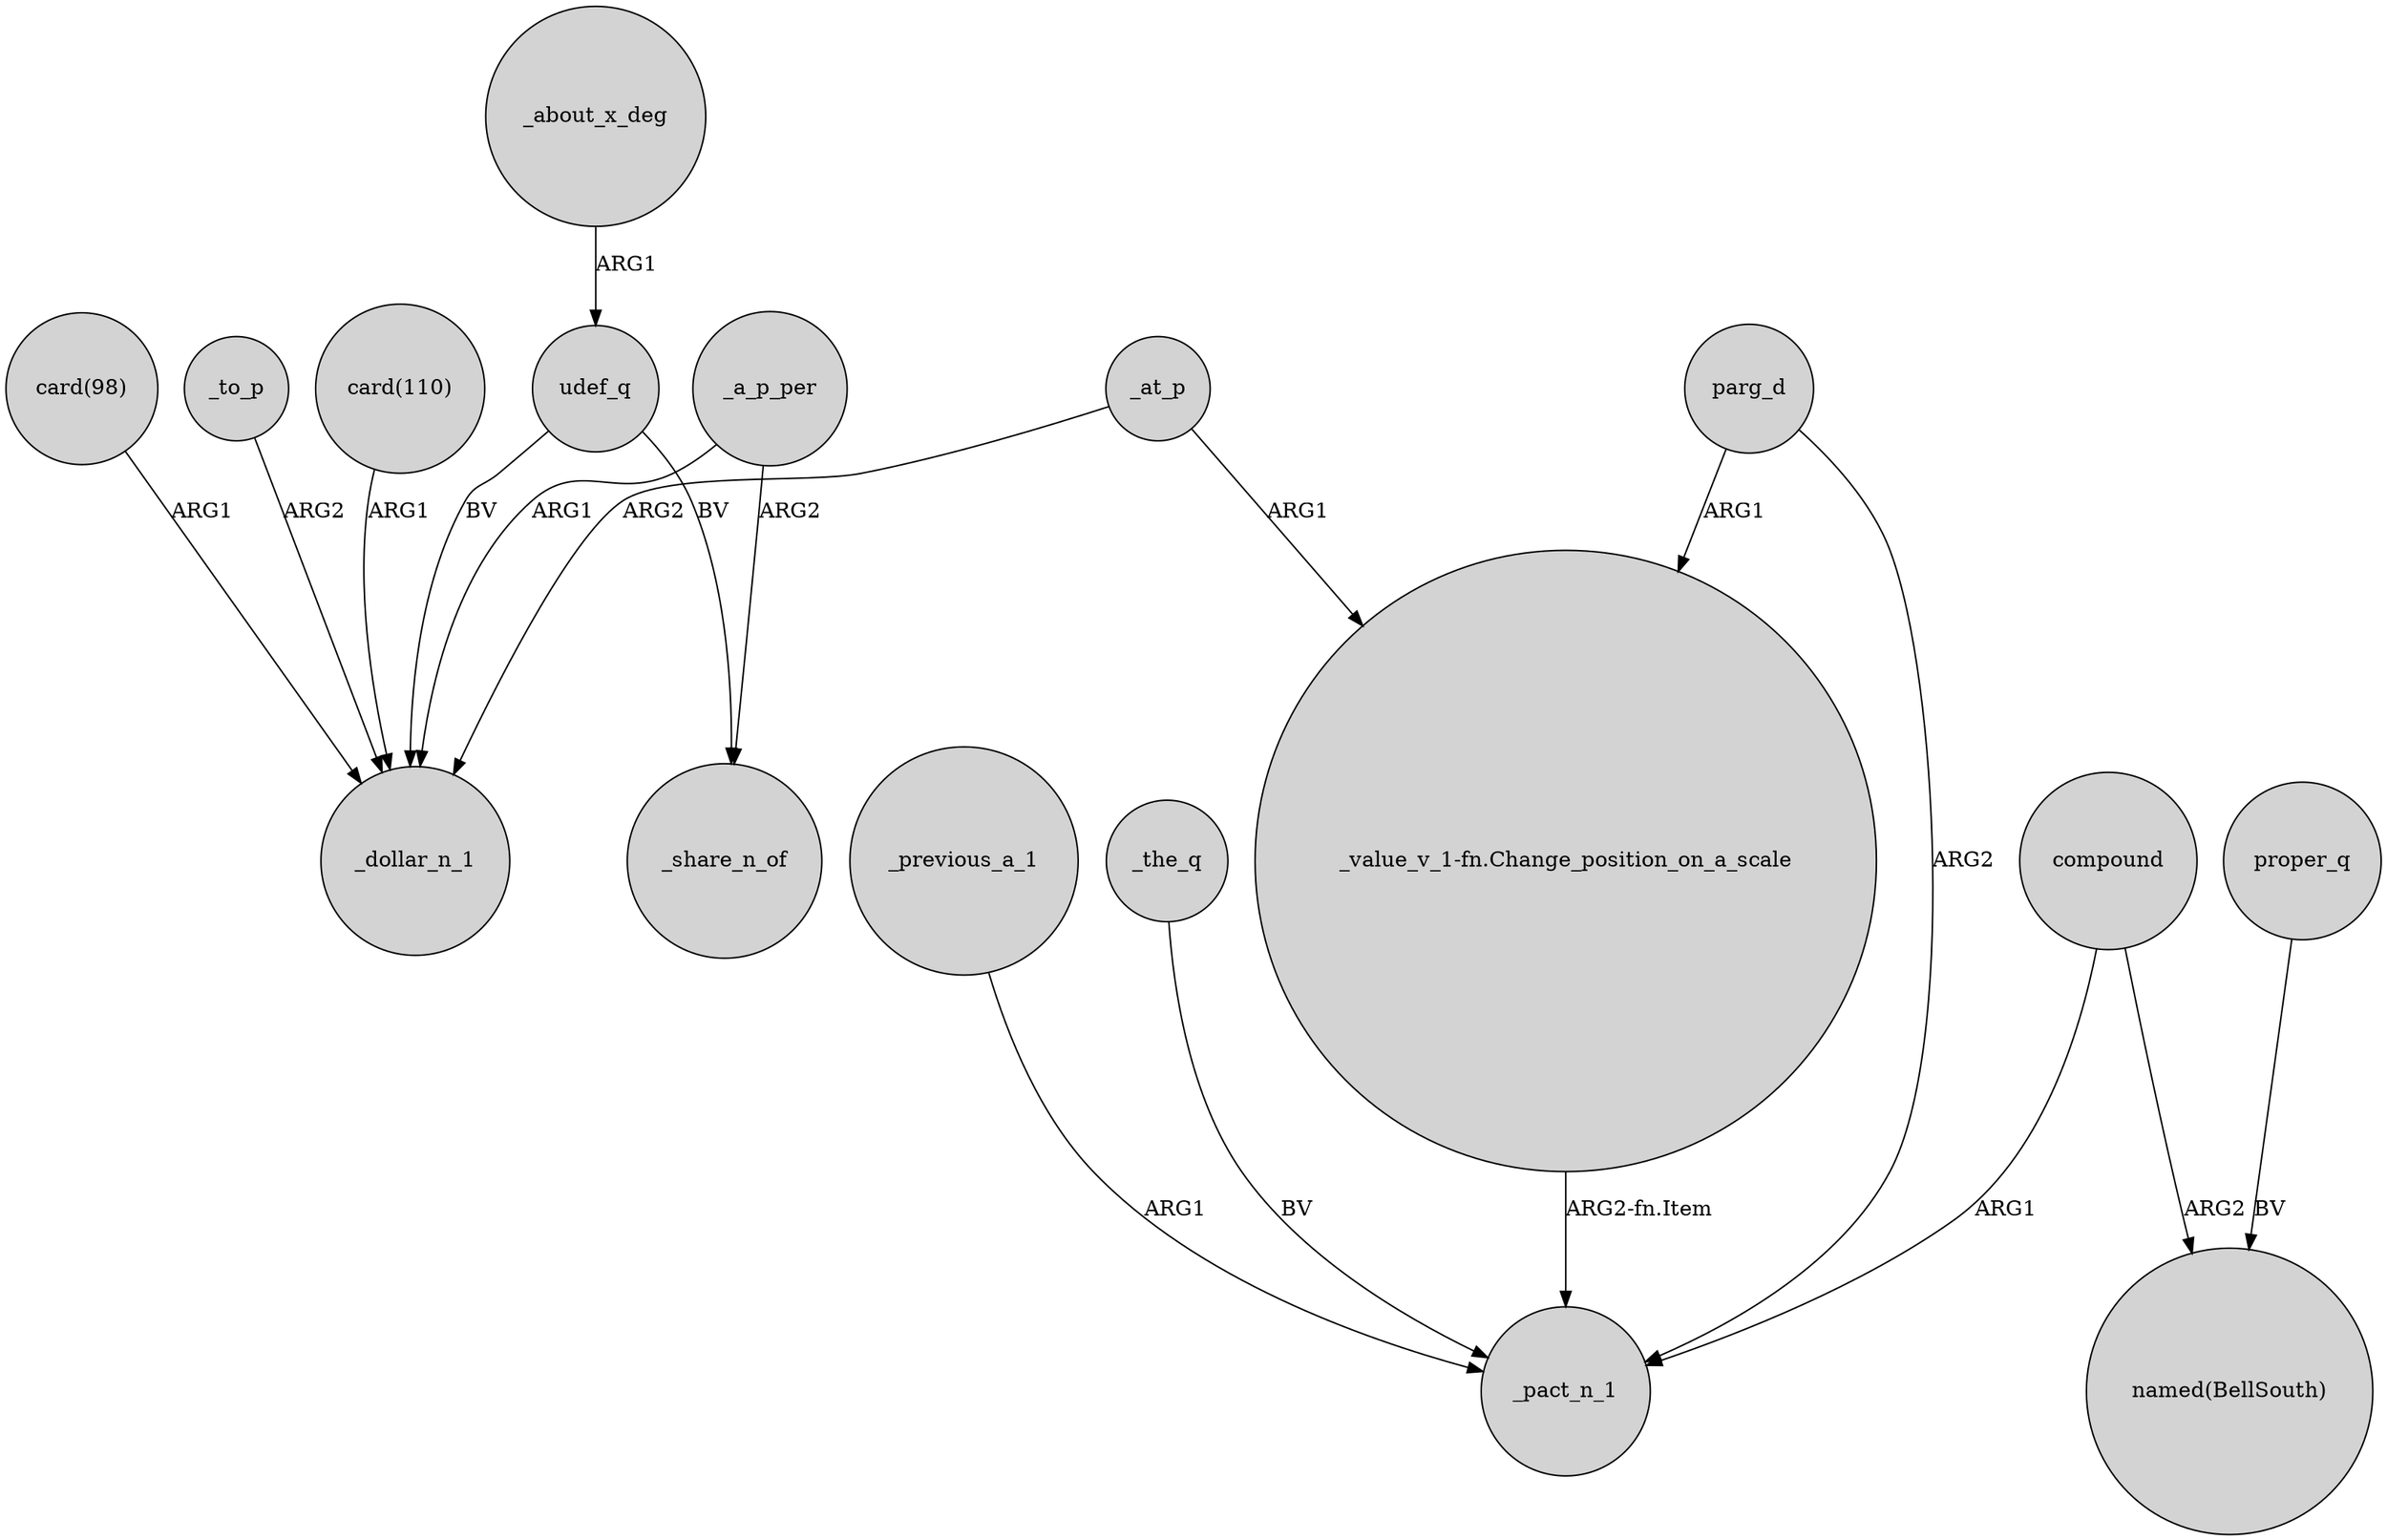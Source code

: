 digraph {
	node [shape=circle style=filled]
	_a_p_per -> _share_n_of [label=ARG2]
	compound -> _pact_n_1 [label=ARG1]
	parg_d -> "_value_v_1-fn.Change_position_on_a_scale" [label=ARG1]
	"_value_v_1-fn.Change_position_on_a_scale" -> _pact_n_1 [label="ARG2-fn.Item"]
	parg_d -> _pact_n_1 [label=ARG2]
	_to_p -> _dollar_n_1 [label=ARG2]
	_previous_a_1 -> _pact_n_1 [label=ARG1]
	_at_p -> "_value_v_1-fn.Change_position_on_a_scale" [label=ARG1]
	proper_q -> "named(BellSouth)" [label=BV]
	udef_q -> _share_n_of [label=BV]
	compound -> "named(BellSouth)" [label=ARG2]
	udef_q -> _dollar_n_1 [label=BV]
	"card(110)" -> _dollar_n_1 [label=ARG1]
	_the_q -> _pact_n_1 [label=BV]
	_about_x_deg -> udef_q [label=ARG1]
	_a_p_per -> _dollar_n_1 [label=ARG1]
	"card(98)" -> _dollar_n_1 [label=ARG1]
	_at_p -> _dollar_n_1 [label=ARG2]
}
